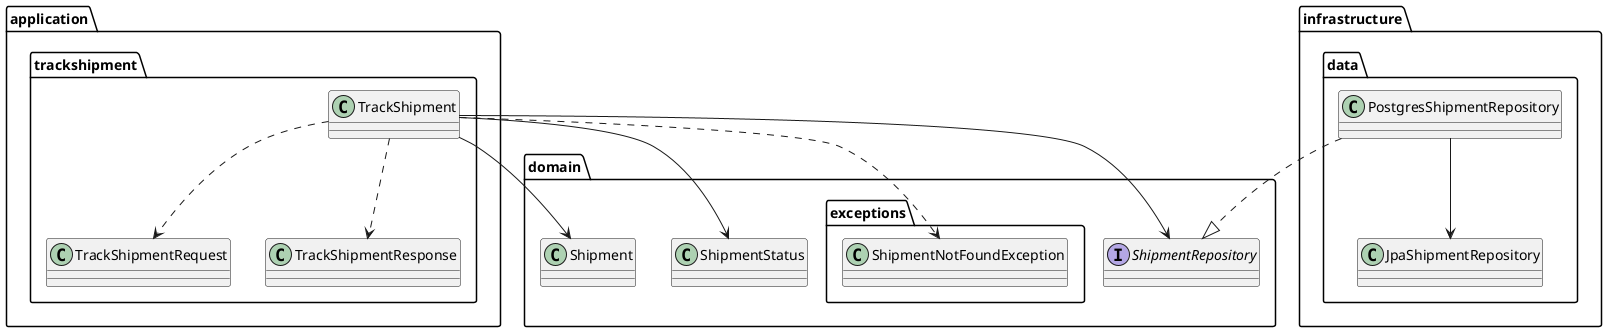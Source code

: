 @startuml
top to bottom direction

interface domain.ShipmentRepository
application.trackshipment.TrackShipment ..> application.trackshipment.TrackShipmentRequest
application.trackshipment.TrackShipment ..> application.trackshipment.TrackShipmentResponse
application.trackshipment.TrackShipment ..> domain.exceptions.ShipmentNotFoundException
application.trackshipment.TrackShipment --> domain.ShipmentRepository
application.trackshipment.TrackShipment --> domain.Shipment
application.trackshipment.TrackShipment --> domain.ShipmentStatus
infrastructure.data.PostgresShipmentRepository ..|> domain.ShipmentRepository
infrastructure.data.PostgresShipmentRepository --> infrastructure.data.JpaShipmentRepository

@enduml